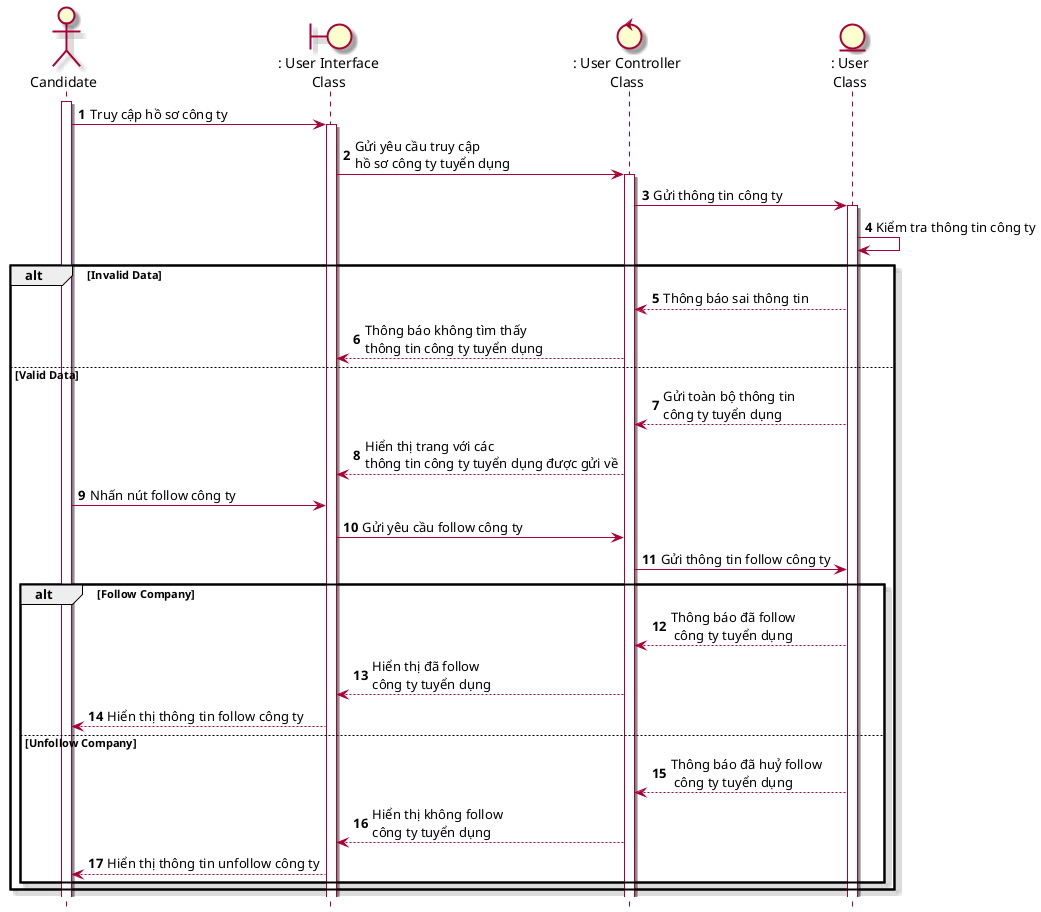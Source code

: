 @startuml SeqTheoDoiCongTyTuyenDung
skin rose 
hide footbox
actor candidate as "Candidate"
boundary userInterface as ": User Interface\nClass"
control userController as ": User Controller\nClass"
entity User as ": User\nClass"
candidate++
autonumber
candidate -> userInterface++: Truy cập hồ sơ công ty
userInterface -> userController++: Gửi yêu cầu truy cập \nhồ sơ công ty tuyển dụng
userController -> User++: Gửi thông tin công ty
User -> User: Kiểm tra thông tin công ty 
alt Invalid Data
User --> userController: Thông báo sai thông tin
userController--> userInterface: Thông báo không tìm thấy\nthông tin công ty tuyển dụng
else Valid Data
User --> userController: Gửi toàn bộ thông tin \ncông ty tuyển dụng
userController --> userInterface: Hiển thị trang với các \nthông tin công ty tuyển dụng được gửi về
candidate -> userInterface: Nhấn nút follow công ty
userInterface -> userController: Gửi yêu cầu follow công ty
userController -> User: Gửi thông tin follow công ty
    alt Follow Company
        User --> userController: Thông báo đã follow\n công ty tuyển dụng
        userController-->userInterface: Hiển thị đã follow \ncông ty tuyển dụng
        userInterface-->candidate: Hiển thị thông tin follow công ty
    else Unfollow Company
        User --> userController: Thông báo đã huỷ follow\n công ty tuyển dụng
        userController-->userInterface: Hiển thị không follow \ncông ty tuyển dụng
        userInterface-->candidate: Hiển thị thông tin unfollow công ty

    end
end
@enduml